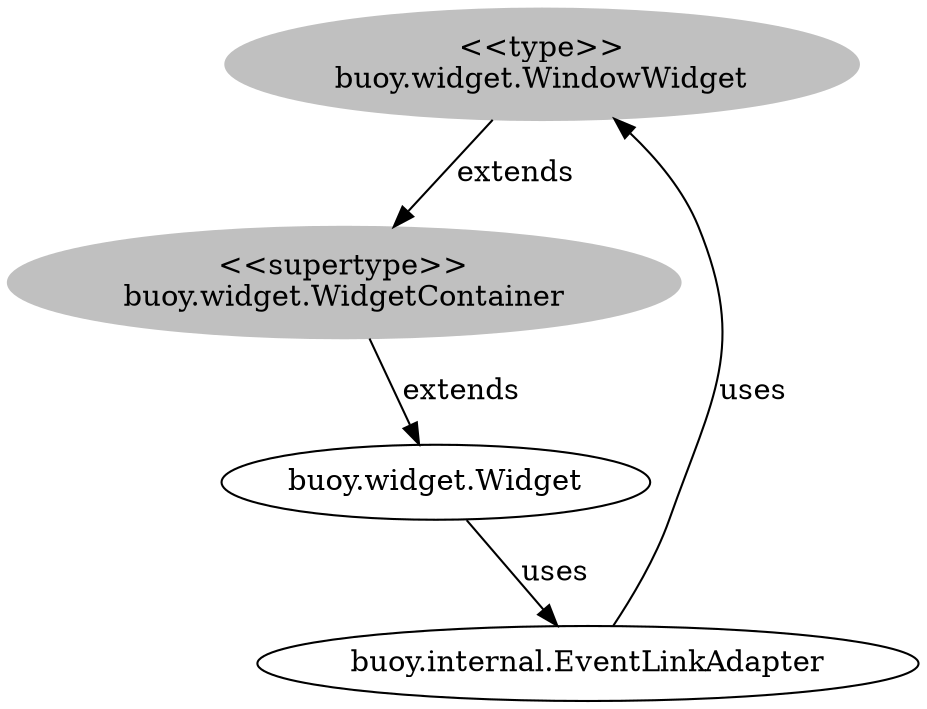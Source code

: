 digraph stk {
	buoy_widget_WindowWidget [label="<<type>>
buoy.widget.WindowWidget",style=filled,color="grey"];
	buoy_widget_WidgetContainer [label="<<supertype>>
buoy.widget.WidgetContainer",style=filled,color="grey"];
	buoy_internal_EventLinkAdapter [label="buoy.internal.EventLinkAdapter"];
	buoy_widget_Widget [label="buoy.widget.Widget"];
	buoy_widget_WindowWidget -> buoy_widget_WidgetContainer [label=extends];
	buoy_widget_WidgetContainer -> buoy_widget_Widget [label=extends];
	buoy_widget_Widget -> buoy_internal_EventLinkAdapter [label=uses];
	buoy_internal_EventLinkAdapter -> buoy_widget_WindowWidget [label=uses];
}
